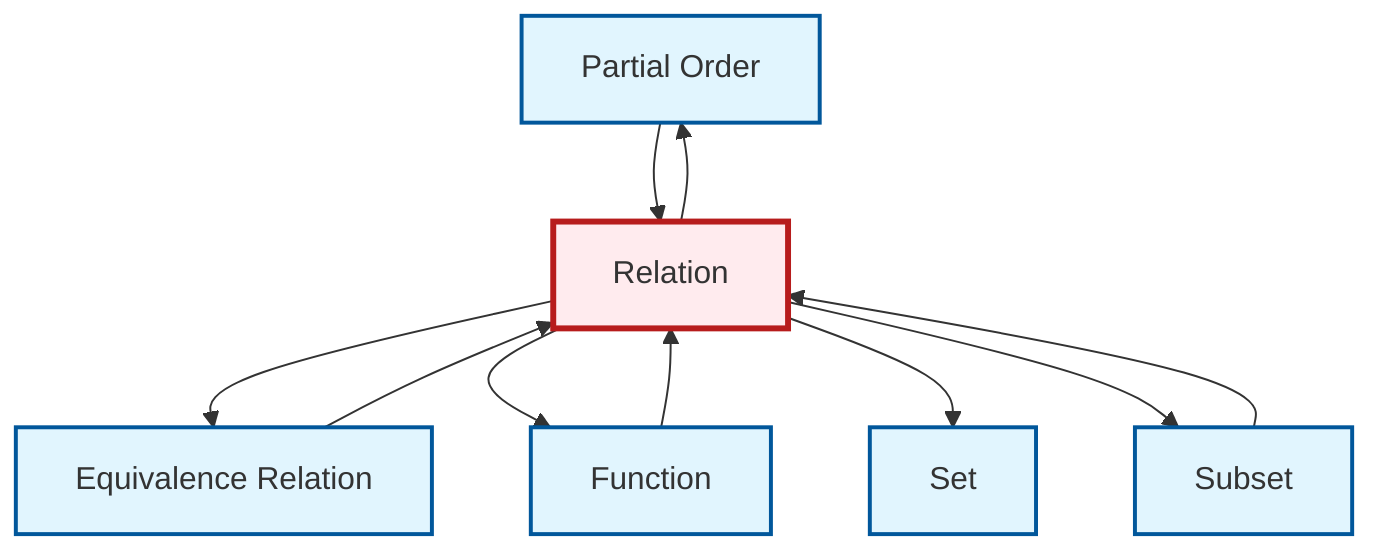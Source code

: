 graph TD
    classDef definition fill:#e1f5fe,stroke:#01579b,stroke-width:2px
    classDef theorem fill:#f3e5f5,stroke:#4a148c,stroke-width:2px
    classDef axiom fill:#fff3e0,stroke:#e65100,stroke-width:2px
    classDef example fill:#e8f5e9,stroke:#1b5e20,stroke-width:2px
    classDef current fill:#ffebee,stroke:#b71c1c,stroke-width:3px
    def-partial-order["Partial Order"]:::definition
    def-relation["Relation"]:::definition
    def-set["Set"]:::definition
    def-equivalence-relation["Equivalence Relation"]:::definition
    def-subset["Subset"]:::definition
    def-function["Function"]:::definition
    def-relation --> def-equivalence-relation
    def-relation --> def-function
    def-relation --> def-partial-order
    def-subset --> def-relation
    def-function --> def-relation
    def-relation --> def-set
    def-partial-order --> def-relation
    def-relation --> def-subset
    def-equivalence-relation --> def-relation
    class def-relation current